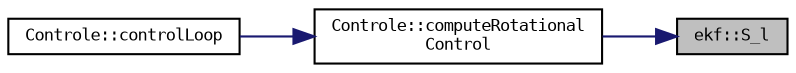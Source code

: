 digraph "ekf::S_l"
{
 // LATEX_PDF_SIZE
  bgcolor="transparent";
  edge [fontname="DejaVuSansMono",fontsize="8",labelfontname="DejaVuSansMono",labelfontsize="8"];
  node [fontname="DejaVuSansMono",fontsize="8",shape=record];
  rankdir="RL";
  Node1 [label="ekf::S_l",height=0.2,width=0.4,color="black", fillcolor="grey75", style="filled", fontcolor="black",tooltip="Calcula a Matriz Lefth-Quaternion a partir do quaternion q."];
  Node1 -> Node2 [dir="back",color="midnightblue",fontsize="8",style="solid",fontname="DejaVuSansMono"];
  Node2 [label="Controle::computeRotational\lControl",height=0.2,width=0.4,color="black",URL="$classControle.html#abcf05dcff157e963fd65c09d45261a8f",tooltip=" "];
  Node2 -> Node3 [dir="back",color="midnightblue",fontsize="8",style="solid",fontname="DejaVuSansMono"];
  Node3 [label="Controle::controlLoop",height=0.2,width=0.4,color="black",URL="$classControle.html#a78e5f662130811f409342a706d5c0d2f",tooltip=" "];
}
